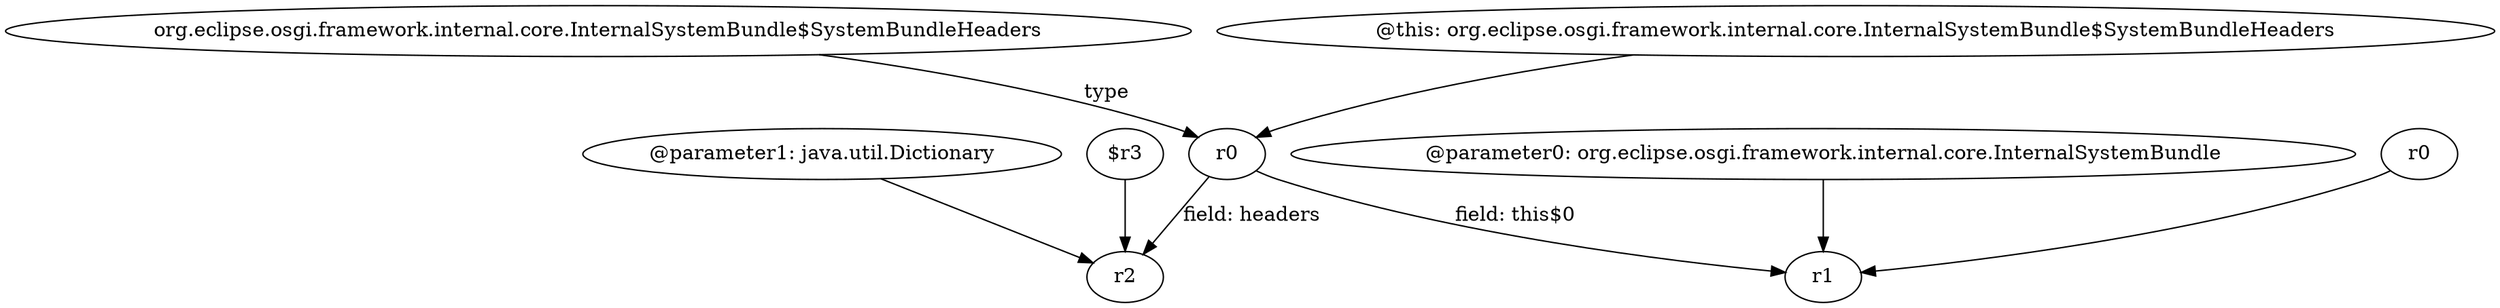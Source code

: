 digraph g {
0[label="@parameter0: org.eclipse.osgi.framework.internal.core.InternalSystemBundle"]
1[label="r1"]
0->1[label=""]
2[label="r0"]
2->1[label="field: this$0"]
3[label="@parameter1: java.util.Dictionary"]
4[label="r2"]
3->4[label=""]
5[label="org.eclipse.osgi.framework.internal.core.InternalSystemBundle$SystemBundleHeaders"]
5->2[label="type"]
6[label="@this: org.eclipse.osgi.framework.internal.core.InternalSystemBundle$SystemBundleHeaders"]
6->2[label=""]
2->4[label="field: headers"]
7[label="$r3"]
7->4[label=""]
8[label="r0"]
8->1[label=""]
}